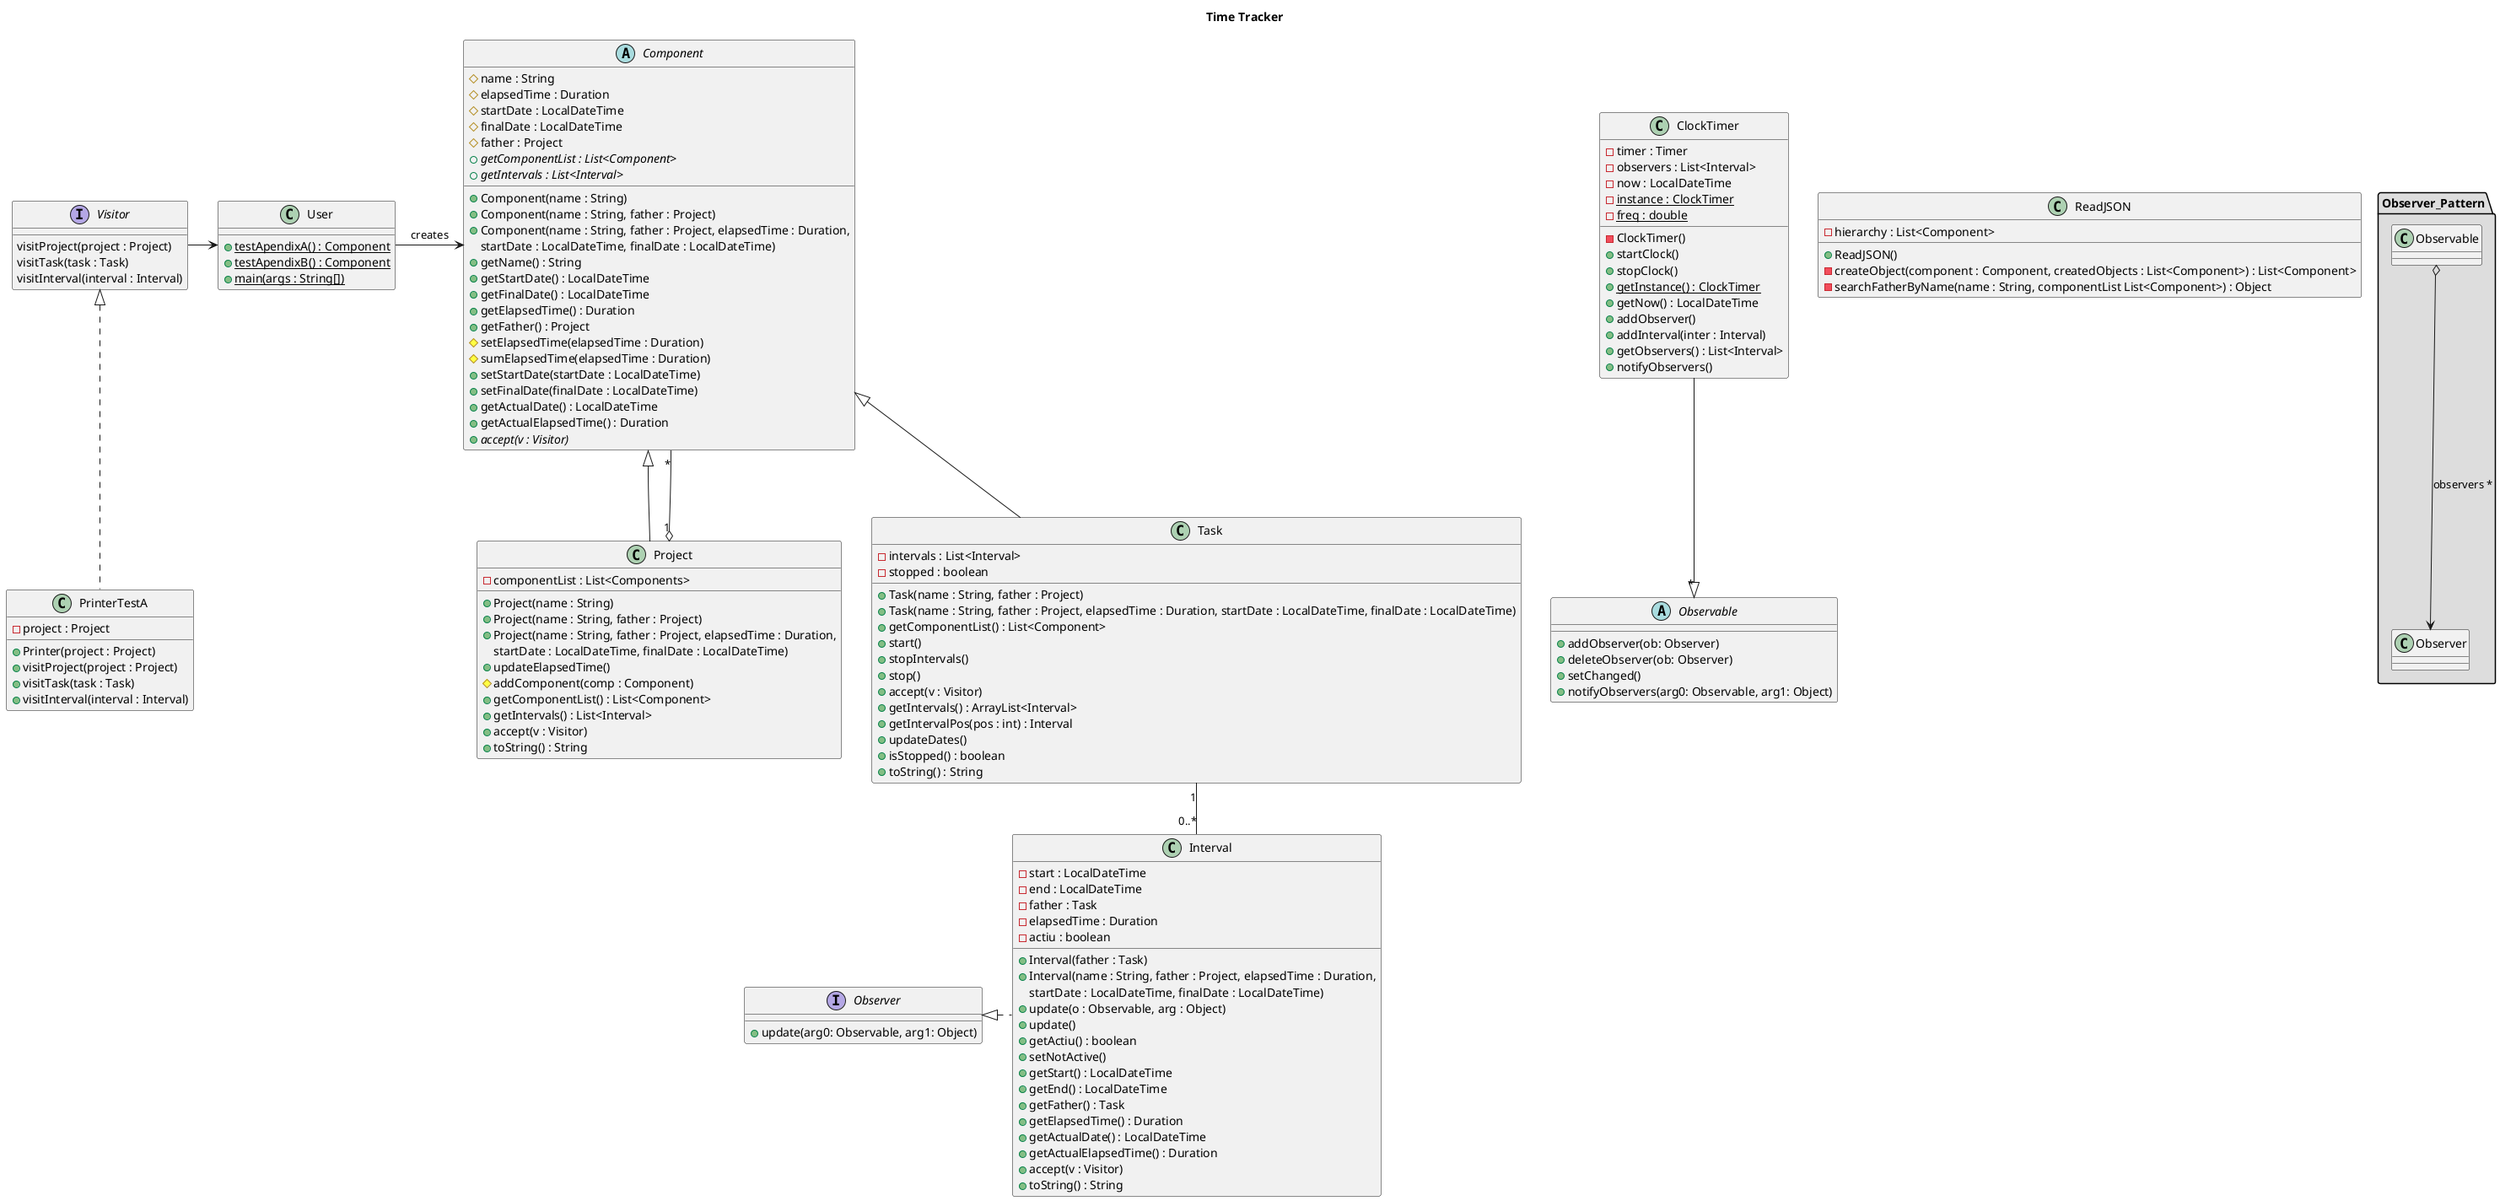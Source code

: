 @startuml
skinparam classAttributeIconSize 12

title "Time Tracker"

class User{
+{static} testApendixA() : Component
+{static} testApendixB() : Component
+{static} main(args : String[])
}

interface Visitor {
visitProject(project : Project)
visitTask(task : Task)
visitInterval(interval : Interval)
}

class PrinterTestA implements Visitor{
- project : Project
+ Printer(project : Project)
+ visitProject(project : Project)
+ visitTask(task : Task)
+ visitInterval(interval : Interval)
}

class Task extends Component{
- intervals : List<Interval>
- stopped : boolean
+ Task(name : String, father : Project)
+ Task(name : String, father : Project, elapsedTime : Duration, startDate : LocalDateTime, finalDate : LocalDateTime)
+ getComponentList() : List<Component>
+ start()
+ stopIntervals()
+ stop()
+ accept(v : Visitor)
+ getIntervals() : ArrayList<Interval>
+ getIntervalPos(pos : int) : Interval
+ updateDates()
+ isStopped() : boolean
+ toString() : String
}

class Project extends Component {
- componentList : List<Components>
+ Project(name : String)
+ Project(name : String, father : Project)
+ Project(name : String, father : Project, elapsedTime : Duration,
        startDate : LocalDateTime, finalDate : LocalDateTime)
+ updateElapsedTime()
# addComponent(comp : Component)
+ getComponentList() : List<Component>
+ getIntervals() : List<Interval>
+ accept(v : Visitor)
+ toString() : String
}

package "Observer_Pattern" #DDDDDD{
    Observable o--> Observer : observers *
}

abstract class Observable{
+addObserver(ob: Observer)
+deleteObserver(ob: Observer)
+setChanged()
+notifyObservers(arg0: Observable, arg1: Object)
}

interface Observer{
+update(arg0: Observable, arg1: Object)
}

class ClockTimer{
- timer : Timer
- observers : List<Interval>
- now : LocalDateTime
- {static} instance : ClockTimer
- {static} freq : double
- ClockTimer()
+ startClock()
+ stopClock()
+ {static} getInstance() : ClockTimer
+ getNow() : LocalDateTime
+ addObserver()
+ addInterval(inter : Interval)
+ getObservers() : List<Interval>
+ notifyObservers()
}

abstract class Component{
# name : String
# elapsedTime : Duration
# startDate : LocalDateTime
# finalDate : LocalDateTime
# father : Project
+ Component(name : String)
+ Component(name : String, father : Project)
+ Component(name : String, father : Project, elapsedTime : Duration,
        startDate : LocalDateTime, finalDate : LocalDateTime)
+ {abstract} getComponentList : List<Component>
+ {abstract} getIntervals : List<Interval>
+ getName() : String
+ getStartDate() : LocalDateTime
+ getFinalDate() : LocalDateTime
+ getElapsedTime() : Duration
+ getFather() : Project
# setElapsedTime(elapsedTime : Duration)
# sumElapsedTime(elapsedTime : Duration)
+ setStartDate(startDate : LocalDateTime)
+ setFinalDate(finalDate : LocalDateTime)
+ getActualDate() : LocalDateTime
+ getActualElapsedTime() : Duration
+ {abstract} accept(v : Visitor)
}

class Interval {
- start : LocalDateTime
- end : LocalDateTime
- father : Task
- elapsedTime : Duration
- actiu : boolean
+ Interval(father : Task)
+ Interval(name : String, father : Project, elapsedTime : Duration,
        startDate : LocalDateTime, finalDate : LocalDateTime)
+ update(o : Observable, arg : Object)
+ update()
+ getActiu() : boolean
+ setNotActive()
+ getStart() : LocalDateTime
+ getEnd() : LocalDateTime
+ getFather() : Task
+ getElapsedTime() : Duration
+ getActualDate() : LocalDateTime
+ getActualElapsedTime() : Duration
+ accept(v : Visitor)
+ toString() : String
}

class ReadJSON {
- hierarchy : List<Component>
+ ReadJSON()
- createObject(component : Component, createdObjects : List<Component>) : List<Component>
- searchFatherByName(name : String, componentList List<Component>) : Object
}

User -right-> Component : creates
'Project "1"-left-"0..*" Project
Project "1" o-- "*" Component
Visitor -right-> User
Task "1"--"0..*" Interval
Interval .left.|> Observer
ClockTimer --|> "*" Observable

@enduml

